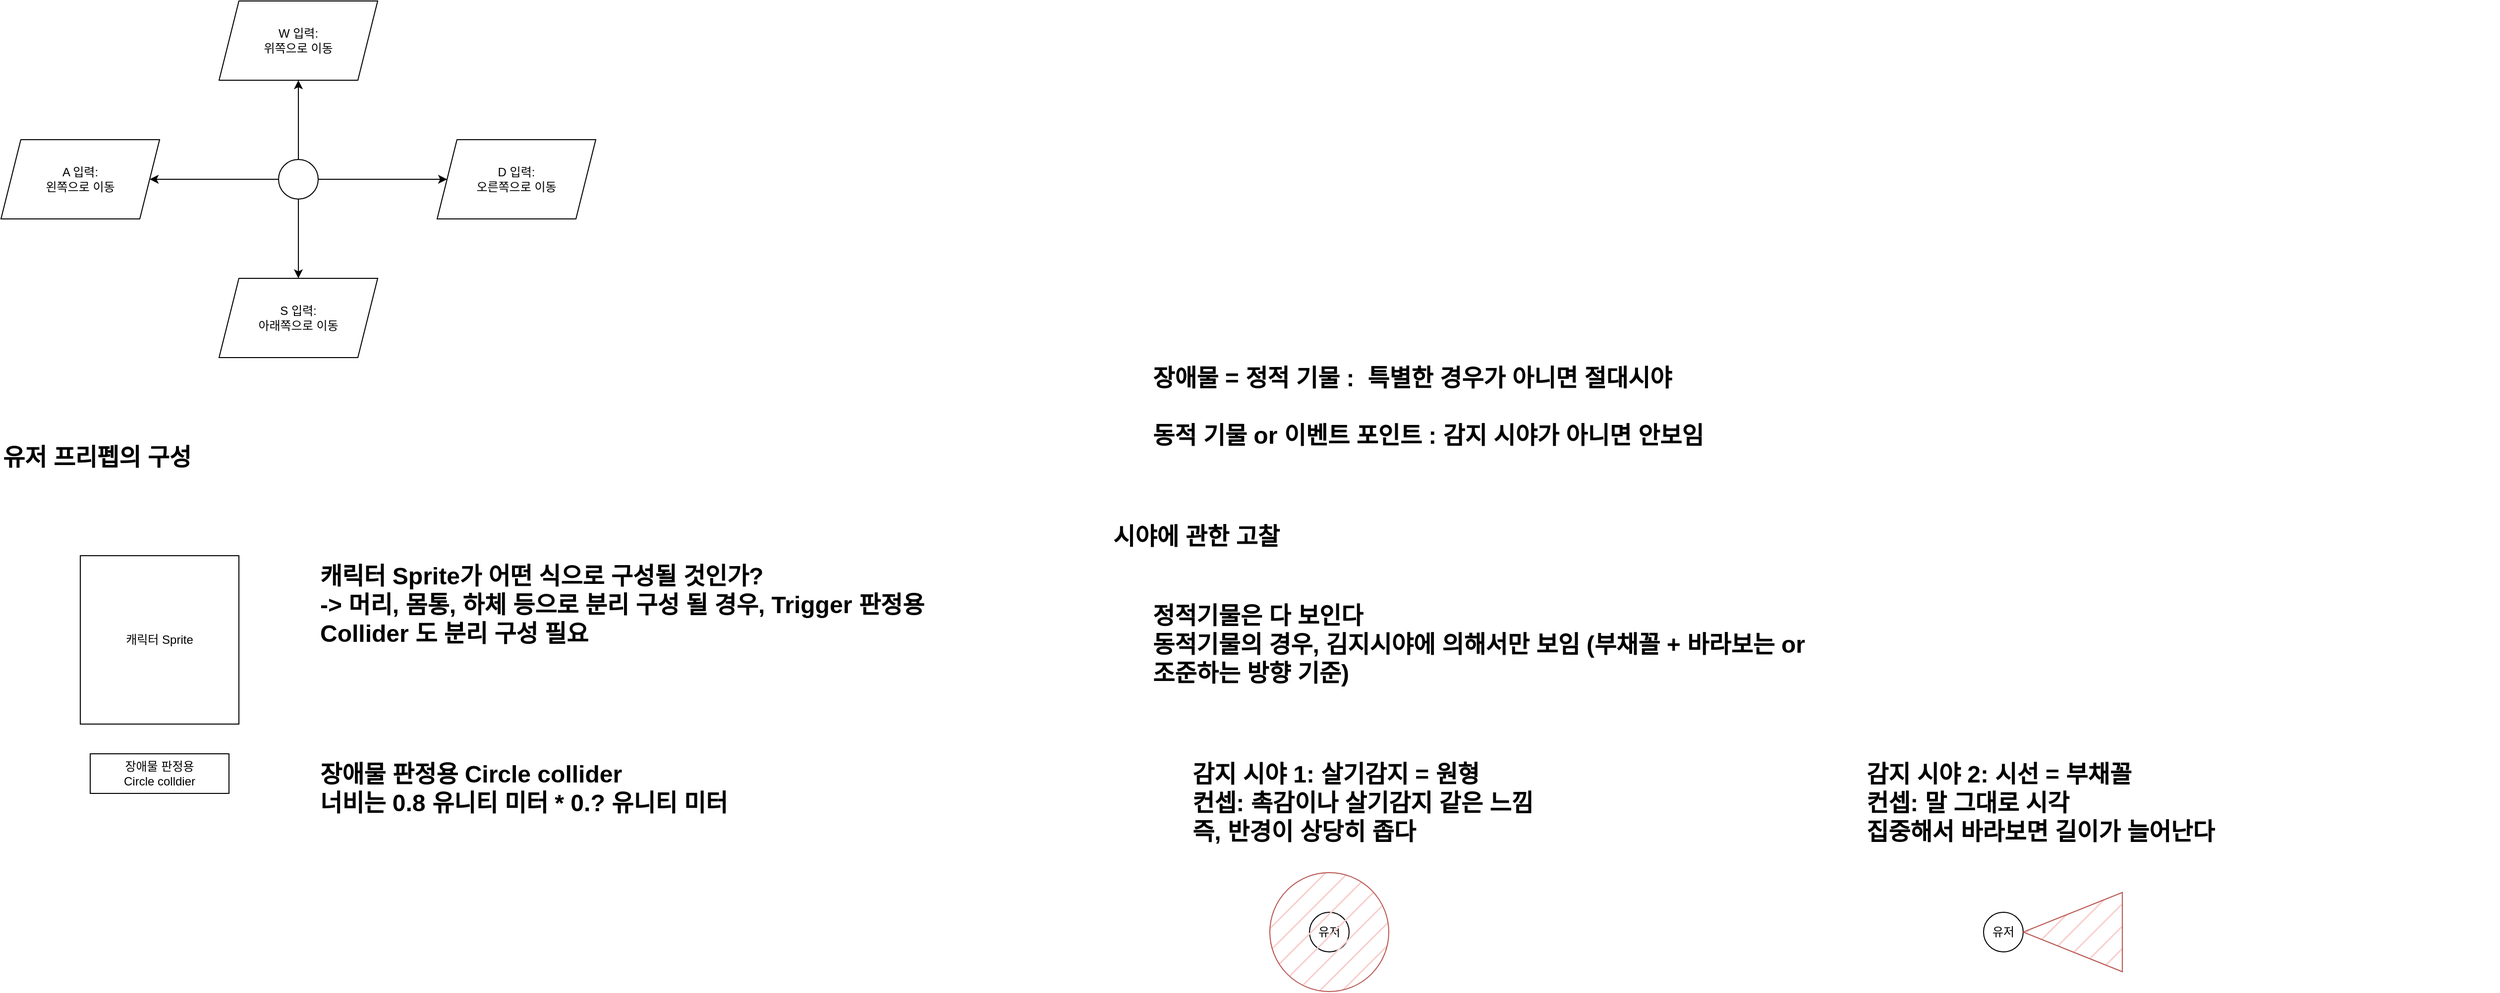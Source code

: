 <mxfile version="21.0.2" type="device" pages="2"><diagram id="6WKfuj2B-MdKXiExnDiz" name="기본"><mxGraphModel dx="1222" dy="1126" grid="1" gridSize="10" guides="1" tooltips="1" connect="1" arrows="1" fold="1" page="1" pageScale="1" pageWidth="827" pageHeight="1169" math="0" shadow="0"><root><mxCell id="0"/><mxCell id="1" parent="0"/><mxCell id="9zA8CGHuLIm7Ng9tNiTG-2" style="edgeStyle=orthogonalEdgeStyle;rounded=0;orthogonalLoop=1;jettySize=auto;html=1;" parent="1" source="9zA8CGHuLIm7Ng9tNiTG-6" target="9zA8CGHuLIm7Ng9tNiTG-9" edge="1"><mxGeometry relative="1" as="geometry"/></mxCell><mxCell id="9zA8CGHuLIm7Ng9tNiTG-3" style="edgeStyle=orthogonalEdgeStyle;rounded=0;orthogonalLoop=1;jettySize=auto;html=1;" parent="1" source="9zA8CGHuLIm7Ng9tNiTG-6" target="9zA8CGHuLIm7Ng9tNiTG-7" edge="1"><mxGeometry relative="1" as="geometry"/></mxCell><mxCell id="9zA8CGHuLIm7Ng9tNiTG-4" style="edgeStyle=orthogonalEdgeStyle;rounded=0;orthogonalLoop=1;jettySize=auto;html=1;" parent="1" source="9zA8CGHuLIm7Ng9tNiTG-6" target="9zA8CGHuLIm7Ng9tNiTG-8" edge="1"><mxGeometry relative="1" as="geometry"/></mxCell><mxCell id="9zA8CGHuLIm7Ng9tNiTG-5" style="edgeStyle=orthogonalEdgeStyle;rounded=0;orthogonalLoop=1;jettySize=auto;html=1;" parent="1" source="9zA8CGHuLIm7Ng9tNiTG-6" target="9zA8CGHuLIm7Ng9tNiTG-10" edge="1"><mxGeometry relative="1" as="geometry"/></mxCell><mxCell id="9zA8CGHuLIm7Ng9tNiTG-6" value="" style="ellipse;whiteSpace=wrap;html=1;aspect=fixed;" parent="1" vertex="1"><mxGeometry x="1120" y="200" width="40" height="40" as="geometry"/></mxCell><mxCell id="9zA8CGHuLIm7Ng9tNiTG-7" value="D 입력:&lt;br&gt;오른쪽으로 이동" style="shape=parallelogram;perimeter=parallelogramPerimeter;whiteSpace=wrap;html=1;fixedSize=1;" parent="1" vertex="1"><mxGeometry x="1280" y="180" width="160" height="80" as="geometry"/></mxCell><mxCell id="9zA8CGHuLIm7Ng9tNiTG-8" value="A 입력:&lt;br&gt;왼쪽으로 이동" style="shape=parallelogram;perimeter=parallelogramPerimeter;whiteSpace=wrap;html=1;fixedSize=1;" parent="1" vertex="1"><mxGeometry x="840" y="180" width="160" height="80" as="geometry"/></mxCell><mxCell id="9zA8CGHuLIm7Ng9tNiTG-9" value="S 입력:&lt;br&gt;아래쪽으로 이동" style="shape=parallelogram;perimeter=parallelogramPerimeter;whiteSpace=wrap;html=1;fixedSize=1;" parent="1" vertex="1"><mxGeometry x="1060" y="320" width="160" height="80" as="geometry"/></mxCell><mxCell id="9zA8CGHuLIm7Ng9tNiTG-10" value="W 입력:&lt;br&gt;위쪽으로 이동" style="shape=parallelogram;perimeter=parallelogramPerimeter;whiteSpace=wrap;html=1;fixedSize=1;" parent="1" vertex="1"><mxGeometry x="1060" y="40" width="160" height="80" as="geometry"/></mxCell><mxCell id="9zA8CGHuLIm7Ng9tNiTG-12" value="캐릭터 Sprite" style="rounded=0;whiteSpace=wrap;html=1;" parent="1" vertex="1"><mxGeometry x="920" y="600" width="160" height="170" as="geometry"/></mxCell><mxCell id="9zA8CGHuLIm7Ng9tNiTG-14" value="유저 프리펩의 구성" style="text;html=1;strokeColor=none;fillColor=none;align=left;verticalAlign=top;whiteSpace=wrap;rounded=0;fontStyle=1;fontSize=24;" parent="1" vertex="1"><mxGeometry x="840" y="480" width="680" height="80" as="geometry"/></mxCell><mxCell id="9zA8CGHuLIm7Ng9tNiTG-16" value="캐릭터 Sprite가 어떤 식으로 구성될 것인가?&lt;br&gt;-&amp;gt; 머리, 몸통, 하체 등으로 분리 구성 될 경우, Trigger 판정용 Collider 도 분리 구성 필요" style="text;html=1;strokeColor=none;fillColor=none;align=left;verticalAlign=top;whiteSpace=wrap;rounded=0;fontStyle=1;fontSize=24;" parent="1" vertex="1"><mxGeometry x="1160" y="600" width="680" height="120" as="geometry"/></mxCell><mxCell id="9zA8CGHuLIm7Ng9tNiTG-18" value="장애물 판정용 &lt;br&gt;Circle colldier" style="rounded=0;whiteSpace=wrap;html=1;" parent="1" vertex="1"><mxGeometry x="930" y="800" width="140" height="40" as="geometry"/></mxCell><mxCell id="9zA8CGHuLIm7Ng9tNiTG-19" value="장애물 판정용 Circle collider&lt;br&gt;너비는 0.8 유니티 미터 * 0.? 유니티 미터" style="text;html=1;strokeColor=none;fillColor=none;align=left;verticalAlign=top;whiteSpace=wrap;rounded=0;fontStyle=1;fontSize=24;" parent="1" vertex="1"><mxGeometry x="1160" y="800" width="680" height="120" as="geometry"/></mxCell><mxCell id="7KbnS4iRw5I4G7zds6BT-2" value="시야에 관한 고찰" style="text;html=1;strokeColor=none;fillColor=none;align=left;verticalAlign=top;whiteSpace=wrap;rounded=0;fontStyle=1;fontSize=24;" vertex="1" parent="1"><mxGeometry x="1960" y="560" width="680" height="80" as="geometry"/></mxCell><mxCell id="7KbnS4iRw5I4G7zds6BT-3" value="정적기물은 다 보인다&lt;br&gt;동적기물의 경우, 김지시야에 의해서만 보임 (부채꼴 + 바라보는 or 조준하는 방향 기준)" style="text;html=1;strokeColor=none;fillColor=none;align=left;verticalAlign=top;whiteSpace=wrap;rounded=0;fontStyle=1;fontSize=24;" vertex="1" parent="1"><mxGeometry x="2000" y="640" width="680" height="120" as="geometry"/></mxCell><mxCell id="7KbnS4iRw5I4G7zds6BT-4" value="장애물 = 정적 기물 :&amp;nbsp; 특별한 경우가 아니면 절대시야&lt;br&gt;&lt;br&gt;동적 기물 or 이벤트 포인트 : 감지 시야가 아니면 안보임" style="text;html=1;strokeColor=none;fillColor=none;align=left;verticalAlign=top;whiteSpace=wrap;rounded=0;fontStyle=1;fontSize=24;" vertex="1" parent="1"><mxGeometry x="2000" y="400" width="680" height="120" as="geometry"/></mxCell><mxCell id="7KbnS4iRw5I4G7zds6BT-5" value="유저" style="ellipse;whiteSpace=wrap;html=1;aspect=fixed;" vertex="1" parent="1"><mxGeometry x="2160" y="960" width="40" height="40" as="geometry"/></mxCell><mxCell id="7KbnS4iRw5I4G7zds6BT-7" value="" style="ellipse;whiteSpace=wrap;html=1;aspect=fixed;fillColor=#f8cecc;strokeColor=#b85450;fillStyle=hatch;" vertex="1" parent="1"><mxGeometry x="2120" y="920" width="120" height="120" as="geometry"/></mxCell><mxCell id="7KbnS4iRw5I4G7zds6BT-8" value="감지 시야 1: 살기감지 = 원형&lt;br&gt;컨셉: 촉감이나 살기감지 같은 느낌&lt;br&gt;즉, 반경이 상당히 좁다" style="text;html=1;strokeColor=none;fillColor=none;align=left;verticalAlign=top;whiteSpace=wrap;rounded=0;fontStyle=1;fontSize=24;" vertex="1" parent="1"><mxGeometry x="2040" y="800" width="640" height="80" as="geometry"/></mxCell><mxCell id="7KbnS4iRw5I4G7zds6BT-9" value="유저" style="ellipse;whiteSpace=wrap;html=1;aspect=fixed;" vertex="1" parent="1"><mxGeometry x="2840" y="960" width="40" height="40" as="geometry"/></mxCell><mxCell id="7KbnS4iRw5I4G7zds6BT-11" value="감지 시야 2: 시선 = 부채꼴&lt;br&gt;컨셉: 말 그대로 시각&lt;br&gt;집중해서 바라보면 길이가 늘어난다" style="text;html=1;strokeColor=none;fillColor=none;align=left;verticalAlign=top;whiteSpace=wrap;rounded=0;fontStyle=1;fontSize=24;" vertex="1" parent="1"><mxGeometry x="2720" y="800" width="640" height="80" as="geometry"/></mxCell><mxCell id="7KbnS4iRw5I4G7zds6BT-12" value="" style="triangle;whiteSpace=wrap;html=1;rotation=-180;fillColor=#f8cecc;strokeColor=#b85450;fillStyle=hatch;" vertex="1" parent="1"><mxGeometry x="2880" y="940" width="100" height="80" as="geometry"/></mxCell></root></mxGraphModel></diagram><diagram id="yZBBi51S8Hz6aT_PRP-5" name="오브젝트 구성"><mxGraphModel dx="2390" dy="1218" grid="1" gridSize="10" guides="1" tooltips="1" connect="1" arrows="1" fold="1" page="1" pageScale="1" pageWidth="827" pageHeight="1169" math="0" shadow="0"><root><mxCell id="0"/><mxCell id="1" parent="0"/><mxCell id="M1modhusu0DqScJqHS3r-2" value="유저 프리펩" style="swimlane;whiteSpace=wrap;html=1;fontSize=12;" vertex="1" parent="1"><mxGeometry x="40" y="40" width="760" height="1080" as="geometry"/></mxCell><mxCell id="M1modhusu0DqScJqHS3r-9" value="원형 Collider 2D" style="rounded=0;whiteSpace=wrap;html=1;fontSize=12;" vertex="1" parent="M1modhusu0DqScJqHS3r-2"><mxGeometry x="40" y="120" width="160" height="80" as="geometry"/></mxCell><mxCell id="M1modhusu0DqScJqHS3r-10" value="DetectionController" style="rounded=0;whiteSpace=wrap;html=1;fontSize=12;" vertex="1" parent="M1modhusu0DqScJqHS3r-2"><mxGeometry x="440" y="120" width="160" height="80" as="geometry"/></mxCell><mxCell id="M1modhusu0DqScJqHS3r-11" value="RigidBody 2D" style="rounded=0;whiteSpace=wrap;html=1;fontSize=12;" vertex="1" parent="M1modhusu0DqScJqHS3r-2"><mxGeometry x="240" y="120" width="160" height="80" as="geometry"/></mxCell><mxCell id="M1modhusu0DqScJqHS3r-12" value="이동 제한 로직 관련 컴포넌트" style="text;html=1;strokeColor=none;fillColor=none;align=center;verticalAlign=middle;whiteSpace=wrap;rounded=0;fontSize=12;fontStyle=1" vertex="1" parent="M1modhusu0DqScJqHS3r-2"><mxGeometry x="40" y="40" width="680" height="30" as="geometry"/></mxCell><mxCell id="M1modhusu0DqScJqHS3r-13" value="감시 관리 오브젝트" style="rounded=0;whiteSpace=wrap;html=1;fontSize=12;" vertex="1" parent="M1modhusu0DqScJqHS3r-2"><mxGeometry x="40" y="320" width="160" height="80" as="geometry"/></mxCell><mxCell id="M1modhusu0DqScJqHS3r-15" value="아트 관리 오브젝트" style="rounded=0;whiteSpace=wrap;html=1;fontSize=12;" vertex="1" parent="M1modhusu0DqScJqHS3r-2"><mxGeometry x="40" y="480" width="160" height="80" as="geometry"/></mxCell><mxCell id="M1modhusu0DqScJqHS3r-8" value="아트 관리 오브젝트" style="swimlane;whiteSpace=wrap;html=1;fontSize=12;" vertex="1" parent="1"><mxGeometry x="1640" y="80" width="680" height="320" as="geometry"/></mxCell><mxCell id="M1modhusu0DqScJqHS3r-4" value="감지 관리 오브젝트" style="swimlane;whiteSpace=wrap;html=1;fontSize=12;" vertex="1" parent="1"><mxGeometry x="880" y="80" width="680" height="320" as="geometry"/></mxCell><mxCell id="M1modhusu0DqScJqHS3r-5" value="원형 Colldier 2D" style="rounded=0;whiteSpace=wrap;html=1;fontSize=12;" vertex="1" parent="M1modhusu0DqScJqHS3r-4"><mxGeometry x="40" y="80" width="160" height="80" as="geometry"/></mxCell><mxCell id="M1modhusu0DqScJqHS3r-6" value="DetectionController" style="rounded=0;whiteSpace=wrap;html=1;fontSize=12;" vertex="1" parent="M1modhusu0DqScJqHS3r-4"><mxGeometry x="240" y="80" width="160" height="80" as="geometry"/></mxCell><mxCell id="M1modhusu0DqScJqHS3r-7" value="RigidBody 2D" style="rounded=0;whiteSpace=wrap;html=1;fontSize=12;" vertex="1" parent="M1modhusu0DqScJqHS3r-4"><mxGeometry x="40" y="200" width="160" height="80" as="geometry"/></mxCell><mxCell id="M1modhusu0DqScJqHS3r-14" style="edgeStyle=orthogonalEdgeStyle;rounded=0;orthogonalLoop=1;jettySize=auto;html=1;fontSize=12;" edge="1" parent="1" source="M1modhusu0DqScJqHS3r-13" target="M1modhusu0DqScJqHS3r-4"><mxGeometry relative="1" as="geometry"><Array as="points"><mxPoint x="840" y="400"/><mxPoint x="840" y="40"/><mxPoint x="1220" y="40"/></Array></mxGeometry></mxCell><mxCell id="M1modhusu0DqScJqHS3r-16" style="edgeStyle=orthogonalEdgeStyle;rounded=0;orthogonalLoop=1;jettySize=auto;html=1;fontSize=12;" edge="1" parent="1" source="M1modhusu0DqScJqHS3r-15" target="M1modhusu0DqScJqHS3r-8"><mxGeometry relative="1" as="geometry"><Array as="points"><mxPoint x="280" y="560"/><mxPoint x="280" y="440"/><mxPoint x="1600" y="440"/><mxPoint x="1600" y="240"/></Array></mxGeometry></mxCell></root></mxGraphModel></diagram></mxfile>